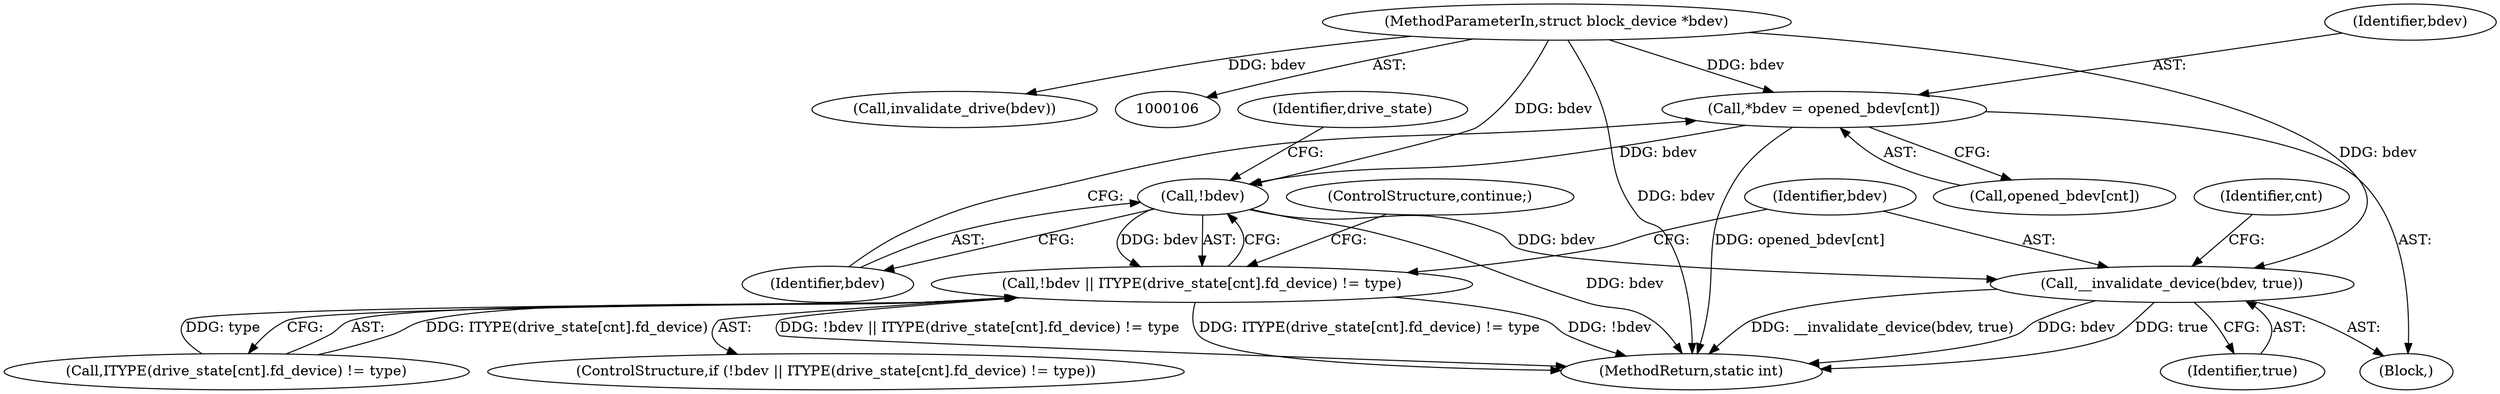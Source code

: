 digraph "0_linux_da99466ac243f15fbba65bd261bfc75ffa1532b6@API" {
"1000268" [label="(Call,*bdev = opened_bdev[cnt])"];
"1000111" [label="(MethodParameterIn,struct block_device *bdev)"];
"1000275" [label="(Call,!bdev)"];
"1000274" [label="(Call,!bdev || ITYPE(drive_state[cnt].fd_device) != type)"];
"1000286" [label="(Call,__invalidate_device(bdev, true))"];
"1000403" [label="(MethodReturn,static int)"];
"1000111" [label="(MethodParameterIn,struct block_device *bdev)"];
"1000287" [label="(Identifier,bdev)"];
"1000274" [label="(Call,!bdev || ITYPE(drive_state[cnt].fd_device) != type)"];
"1000276" [label="(Identifier,bdev)"];
"1000288" [label="(Identifier,true)"];
"1000265" [label="(Identifier,cnt)"];
"1000286" [label="(Call,__invalidate_device(bdev, true))"];
"1000269" [label="(Identifier,bdev)"];
"1000273" [label="(ControlStructure,if (!bdev || ITYPE(drive_state[cnt].fd_device) != type))"];
"1000397" [label="(Call,invalidate_drive(bdev))"];
"1000268" [label="(Call,*bdev = opened_bdev[cnt])"];
"1000281" [label="(Identifier,drive_state)"];
"1000266" [label="(Block,)"];
"1000285" [label="(ControlStructure,continue;)"];
"1000275" [label="(Call,!bdev)"];
"1000277" [label="(Call,ITYPE(drive_state[cnt].fd_device) != type)"];
"1000270" [label="(Call,opened_bdev[cnt])"];
"1000268" -> "1000266"  [label="AST: "];
"1000268" -> "1000270"  [label="CFG: "];
"1000269" -> "1000268"  [label="AST: "];
"1000270" -> "1000268"  [label="AST: "];
"1000276" -> "1000268"  [label="CFG: "];
"1000268" -> "1000403"  [label="DDG: opened_bdev[cnt]"];
"1000111" -> "1000268"  [label="DDG: bdev"];
"1000268" -> "1000275"  [label="DDG: bdev"];
"1000111" -> "1000106"  [label="AST: "];
"1000111" -> "1000403"  [label="DDG: bdev"];
"1000111" -> "1000275"  [label="DDG: bdev"];
"1000111" -> "1000286"  [label="DDG: bdev"];
"1000111" -> "1000397"  [label="DDG: bdev"];
"1000275" -> "1000274"  [label="AST: "];
"1000275" -> "1000276"  [label="CFG: "];
"1000276" -> "1000275"  [label="AST: "];
"1000281" -> "1000275"  [label="CFG: "];
"1000274" -> "1000275"  [label="CFG: "];
"1000275" -> "1000403"  [label="DDG: bdev"];
"1000275" -> "1000274"  [label="DDG: bdev"];
"1000275" -> "1000286"  [label="DDG: bdev"];
"1000274" -> "1000273"  [label="AST: "];
"1000274" -> "1000277"  [label="CFG: "];
"1000277" -> "1000274"  [label="AST: "];
"1000285" -> "1000274"  [label="CFG: "];
"1000287" -> "1000274"  [label="CFG: "];
"1000274" -> "1000403"  [label="DDG: !bdev"];
"1000274" -> "1000403"  [label="DDG: !bdev || ITYPE(drive_state[cnt].fd_device) != type"];
"1000274" -> "1000403"  [label="DDG: ITYPE(drive_state[cnt].fd_device) != type"];
"1000277" -> "1000274"  [label="DDG: ITYPE(drive_state[cnt].fd_device)"];
"1000277" -> "1000274"  [label="DDG: type"];
"1000286" -> "1000266"  [label="AST: "];
"1000286" -> "1000288"  [label="CFG: "];
"1000287" -> "1000286"  [label="AST: "];
"1000288" -> "1000286"  [label="AST: "];
"1000265" -> "1000286"  [label="CFG: "];
"1000286" -> "1000403"  [label="DDG: __invalidate_device(bdev, true)"];
"1000286" -> "1000403"  [label="DDG: bdev"];
"1000286" -> "1000403"  [label="DDG: true"];
}
